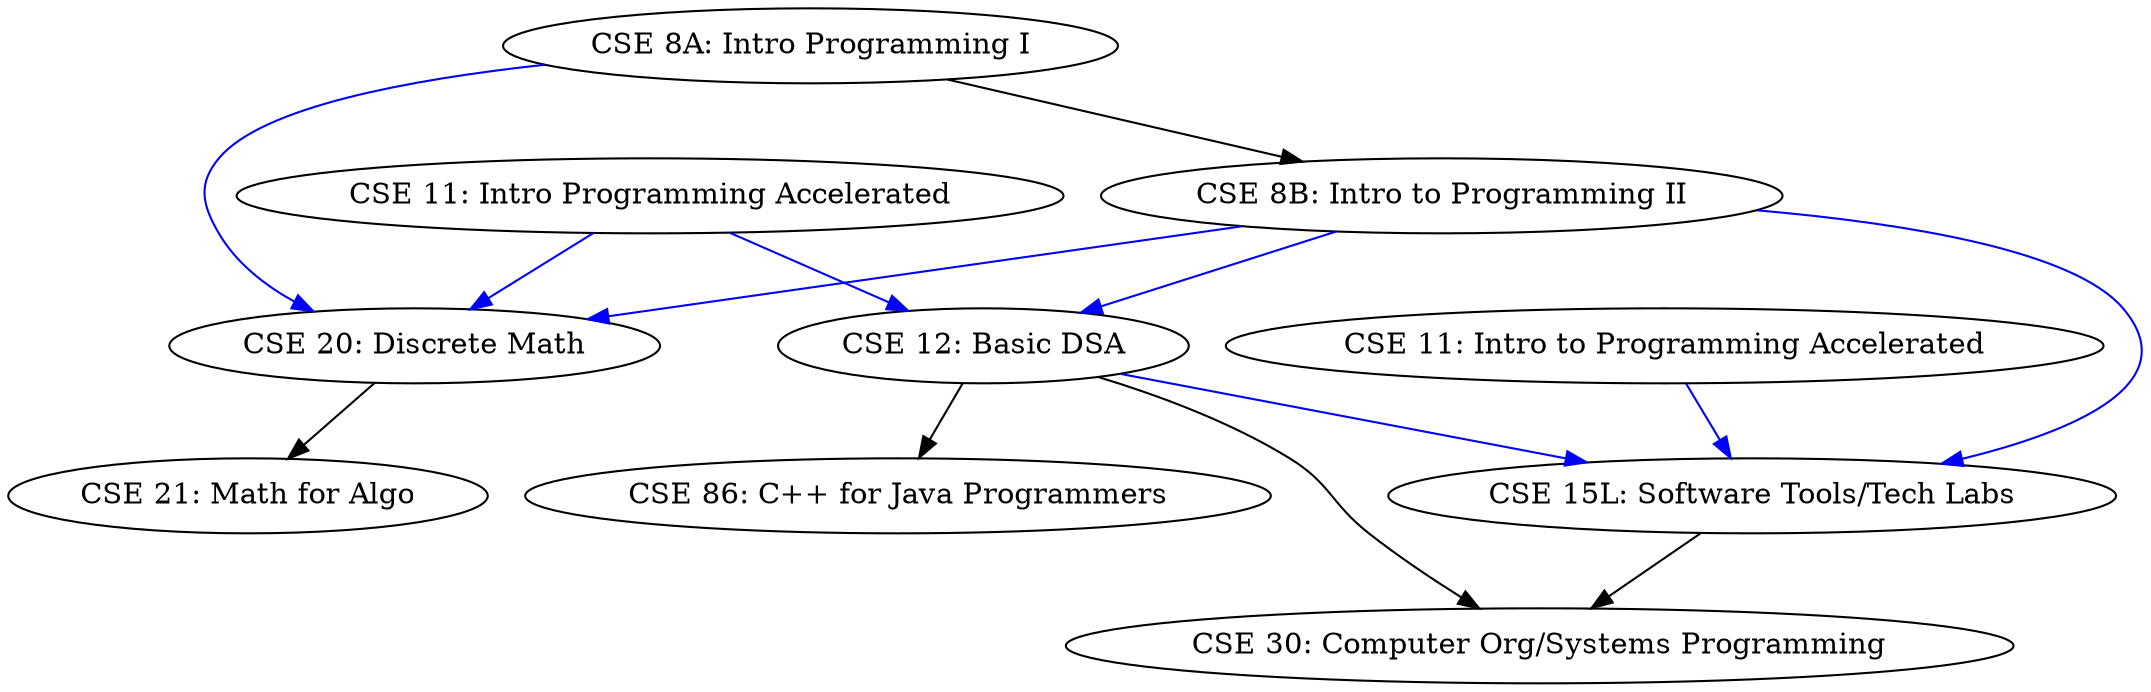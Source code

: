 digraph {
"CSE 8A: Intro Programming I" -> "CSE 8B: Intro to Programming II";
"CSE 11: Intro Programming Accelerated" -> "CSE 12: Basic DSA"[color="blue"];
"CSE 8B: Intro to Programming II" -> "CSE 15L: Software Tools/Tech Labs"[color="blue"];
"CSE 8B: Intro to Programming II" -> "CSE 12: Basic DSA"[color="blue"];
"CSE 11: Intro to Programming Accelerated" -> "CSE 15L: Software Tools/Tech Labs"[color="blue"];
"CSE 12: Basic DSA" -> "CSE 15L: Software Tools/Tech Labs"[color="blue"];
"CSE 8A: Intro Programming I" -> "CSE 20: Discrete Math"[color="blue"];
"CSE 11: Intro Programming Accelerated" -> "CSE 20: Discrete Math"[color="blue"];
"CSE 8B: Intro to Programming II" -> "CSE 20: Discrete Math"[color="blue"];
"CSE 20: Discrete Math" -> "CSE 21: Math for Algo";
"CSE 12: Basic DSA" -> "CSE 30: Computer Org/Systems Programming";
"CSE 15L: Software Tools/Tech Labs" -> "CSE 30: Computer Org/Systems Programming";
"CSE 12: Basic DSA" -> "CSE 86: C++ for Java Programmers";
}
